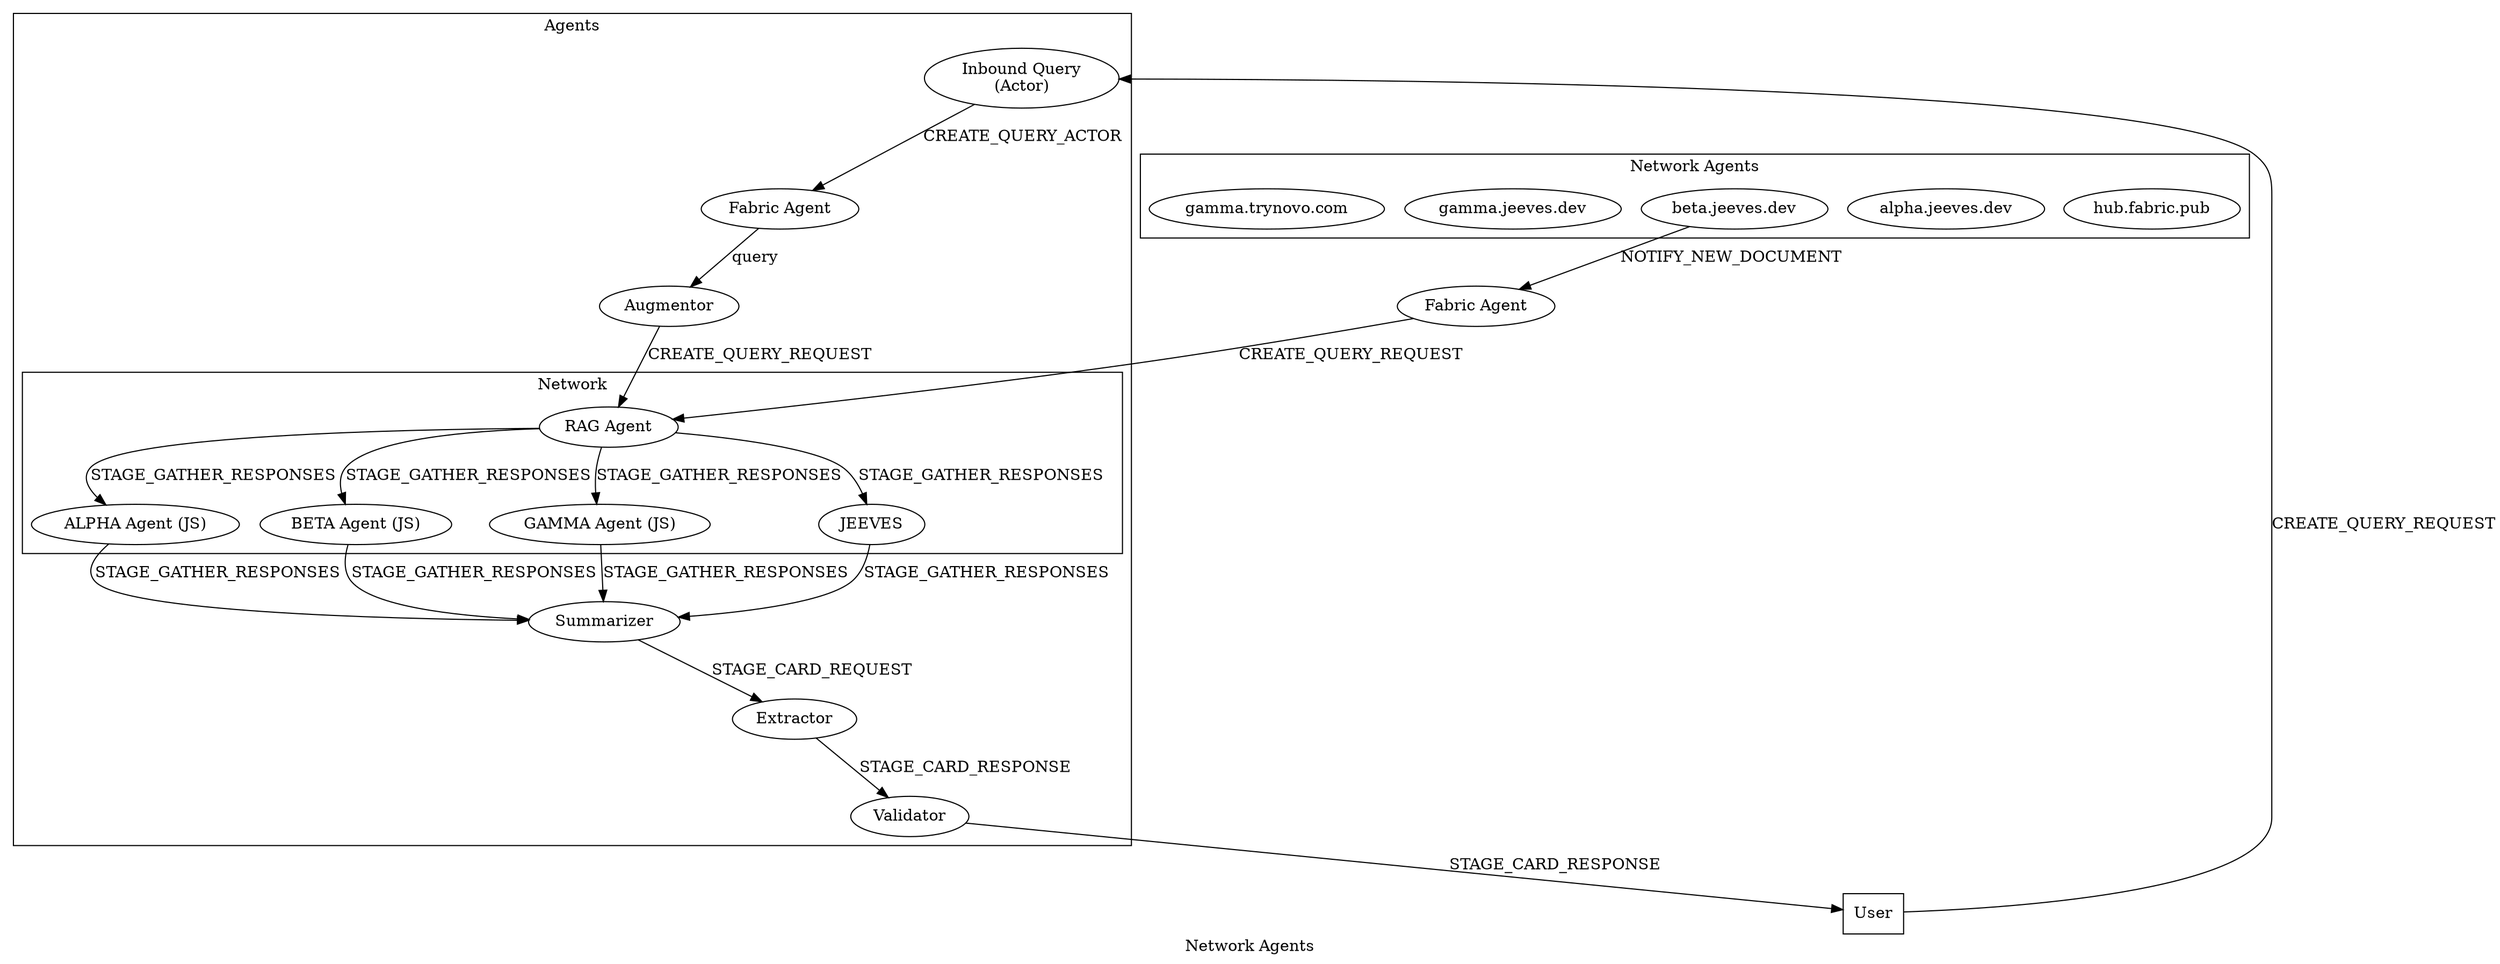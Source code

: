 digraph Agents {
  label = "Network Agents"
  "User" [shape=box]

  subgraph cluster_agents {
    label = "Agents"
    "Inbound Query" [label="Inbound Query\n(Actor)"]
    "@fabric/core" [label="Fabric Agent"]
    "RAG" [label="RAG Agent"]
    "ALPHA" [label="ALPHA Agent (JS)"]
    "BETA" [label="BETA Agent (JS)"]
    "GAMMA" [label="GAMMA Agent (JS)"]
    "Augmentor"
    "Summarizer"
    "Extractor"
    "Validator"

    subgraph cluster_brain_members {
      label = "Network"
      "JEEVES"
      "ALPHA"
      "BETA"
      "GAMMA"
      "RAG"
    }
  }

  subgraph cluster_edge_nodes {
    "hub.fabric.pub"
    "alpha.jeeves.dev"
    "beta.jeeves.dev"
    "gamma.jeeves.dev"
    "gamma.trynovo.com"
  }

  subgraph cluster_services {
    "hub.fabric.pub"
    "alpha.jeeves.dev"
    "beta.jeeves.dev"
    "gamma.jeeves.dev"
    "gamma.trynovo.com"
  }

  # Pipeline
  "User" -> "Inbound Query" [label="CREATE_QUERY_REQUEST"]
  "Inbound Query" -> "@fabric/core" [label="CREATE_QUERY_ACTOR"]
  "@fabric/core" -> "Augmentor" [label="query"]
  "Augmentor" -> "RAG" [label="CREATE_QUERY_REQUEST"]

  "Fabric Agent" -> "RAG" [label="CREATE_QUERY_REQUEST"]
  {
    "beta.jeeves.dev"
  } -> "Fabric Agent" [label="NOTIFY_NEW_DOCUMENT"]

  "RAG" -> {
    "JEEVES"
    "ALPHA"
    "BETA"
    "GAMMA"
  } [label="STAGE_GATHER_RESPONSES"]

  {
    "ALPHA"
    "BETA"
    "GAMMA"
    "JEEVES"
  } -> "Summarizer" [label="STAGE_GATHER_RESPONSES"]

  "Summarizer" -> "Extractor" [label="STAGE_CARD_REQUEST"]
  "Extractor" -> "Validator" [label="STAGE_CARD_RESPONSE"]
  "Validator" -> "User" [label="STAGE_CARD_RESPONSE"]
}
